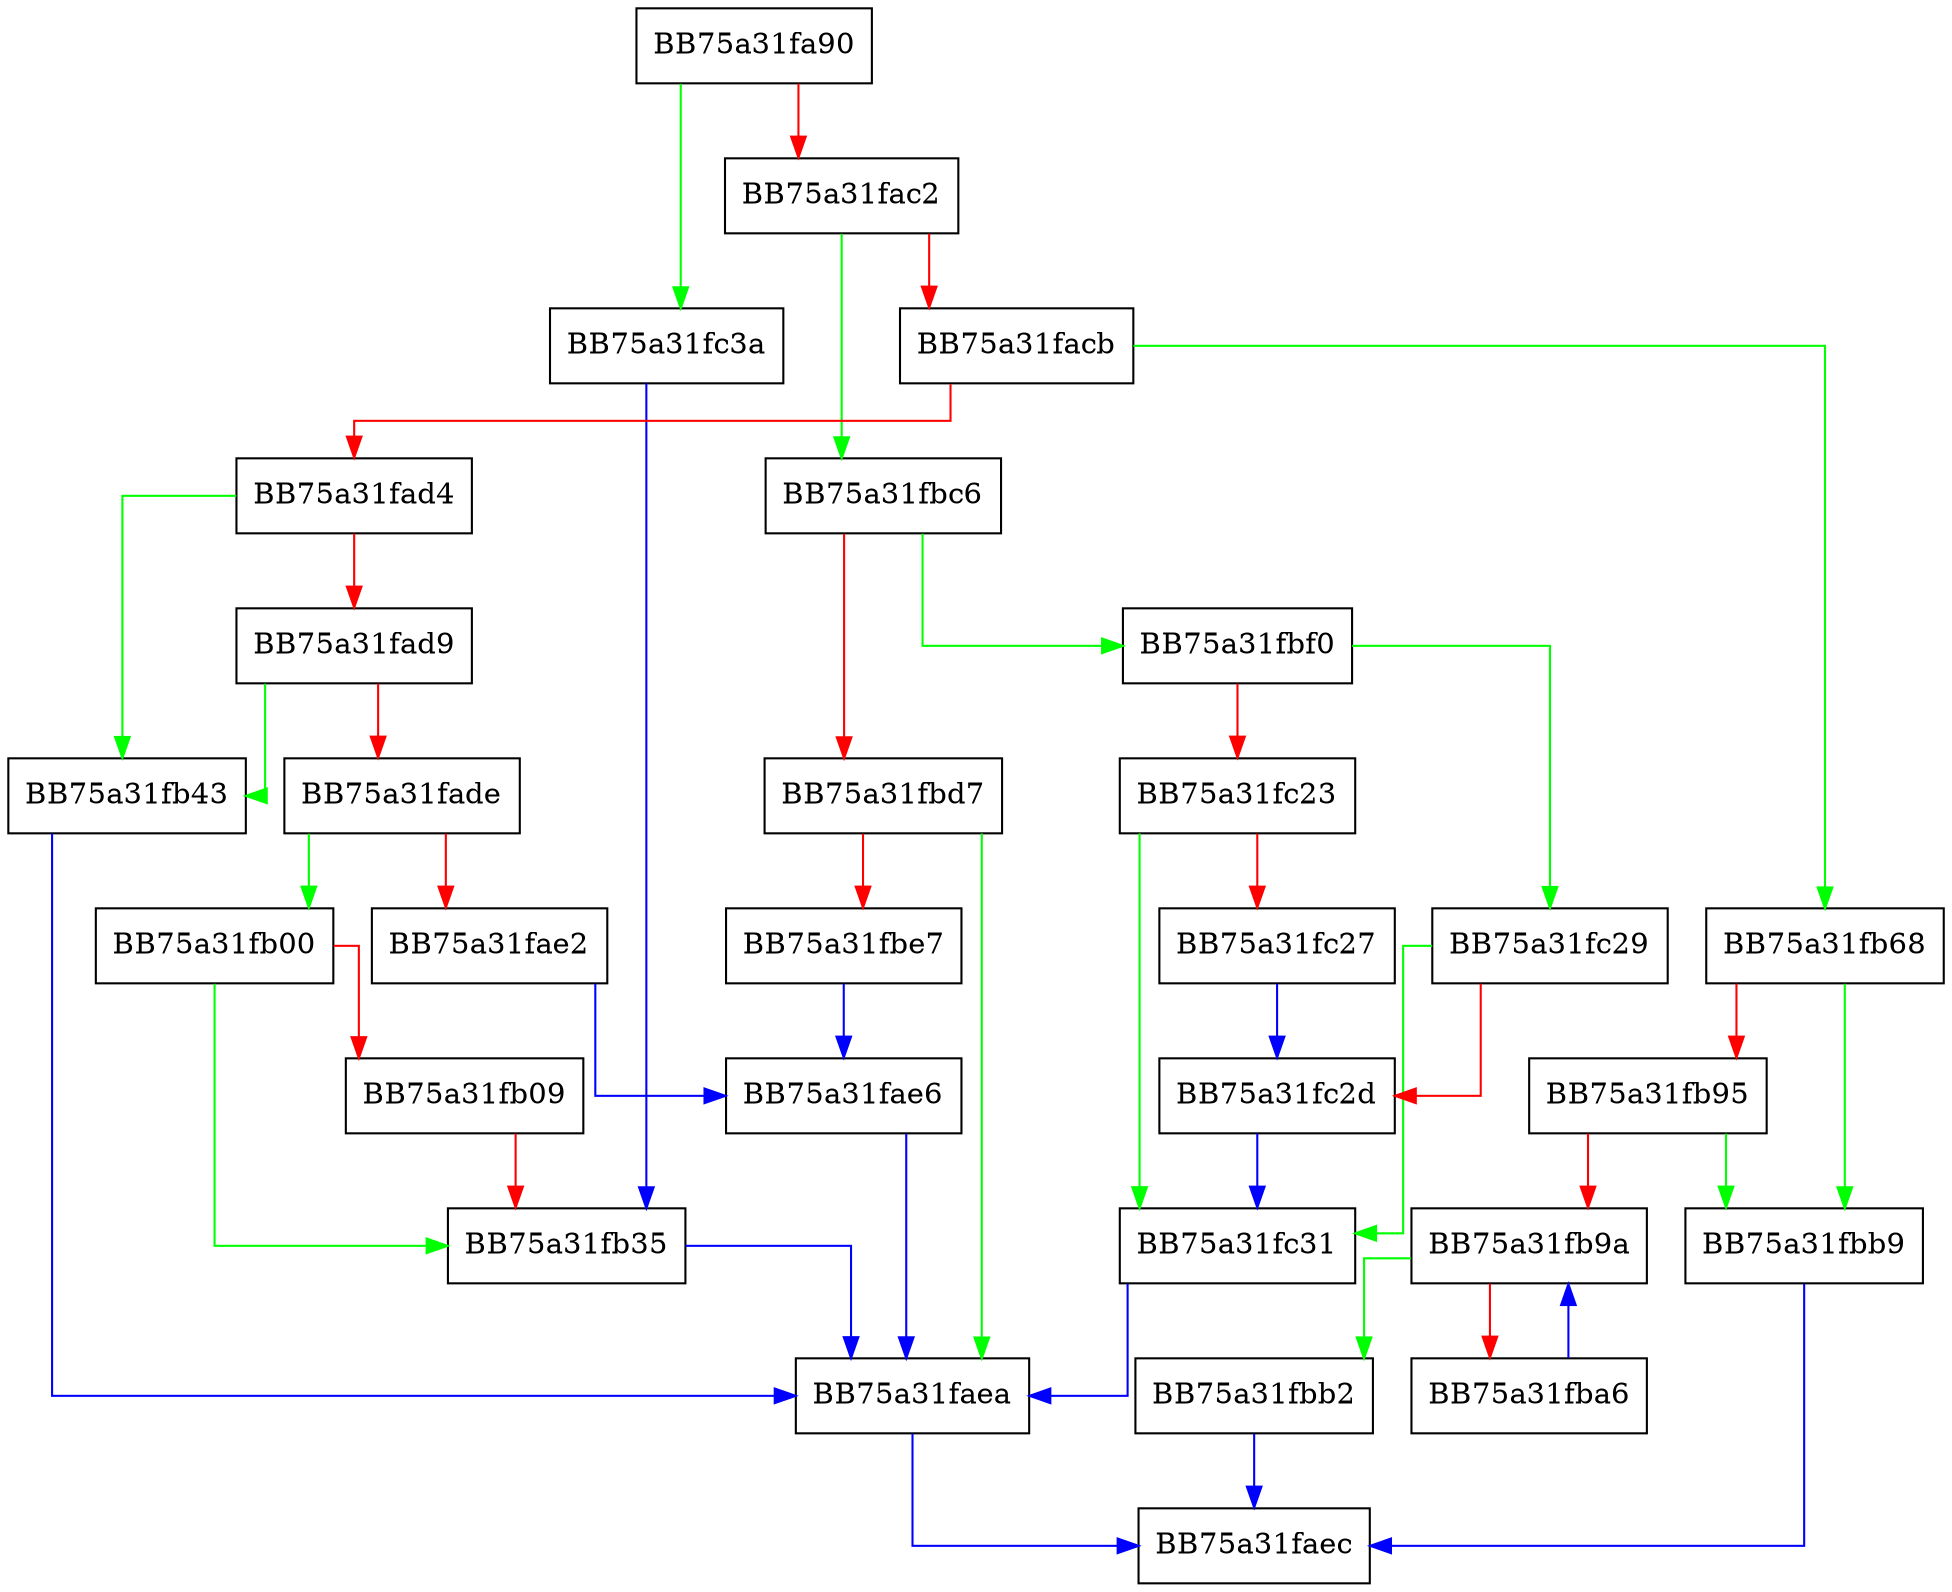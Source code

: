 digraph match_startmark {
  node [shape="box"];
  graph [splines=ortho];
  BB75a31fa90 -> BB75a31fc3a [color="green"];
  BB75a31fa90 -> BB75a31fac2 [color="red"];
  BB75a31fac2 -> BB75a31fbc6 [color="green"];
  BB75a31fac2 -> BB75a31facb [color="red"];
  BB75a31facb -> BB75a31fb68 [color="green"];
  BB75a31facb -> BB75a31fad4 [color="red"];
  BB75a31fad4 -> BB75a31fb43 [color="green"];
  BB75a31fad4 -> BB75a31fad9 [color="red"];
  BB75a31fad9 -> BB75a31fb43 [color="green"];
  BB75a31fad9 -> BB75a31fade [color="red"];
  BB75a31fade -> BB75a31fb00 [color="green"];
  BB75a31fade -> BB75a31fae2 [color="red"];
  BB75a31fae2 -> BB75a31fae6 [color="blue"];
  BB75a31fae6 -> BB75a31faea [color="blue"];
  BB75a31faea -> BB75a31faec [color="blue"];
  BB75a31fb00 -> BB75a31fb35 [color="green"];
  BB75a31fb00 -> BB75a31fb09 [color="red"];
  BB75a31fb09 -> BB75a31fb35 [color="red"];
  BB75a31fb35 -> BB75a31faea [color="blue"];
  BB75a31fb43 -> BB75a31faea [color="blue"];
  BB75a31fb68 -> BB75a31fbb9 [color="green"];
  BB75a31fb68 -> BB75a31fb95 [color="red"];
  BB75a31fb95 -> BB75a31fbb9 [color="green"];
  BB75a31fb95 -> BB75a31fb9a [color="red"];
  BB75a31fb9a -> BB75a31fbb2 [color="green"];
  BB75a31fb9a -> BB75a31fba6 [color="red"];
  BB75a31fba6 -> BB75a31fb9a [color="blue"];
  BB75a31fbb2 -> BB75a31faec [color="blue"];
  BB75a31fbb9 -> BB75a31faec [color="blue"];
  BB75a31fbc6 -> BB75a31fbf0 [color="green"];
  BB75a31fbc6 -> BB75a31fbd7 [color="red"];
  BB75a31fbd7 -> BB75a31faea [color="green"];
  BB75a31fbd7 -> BB75a31fbe7 [color="red"];
  BB75a31fbe7 -> BB75a31fae6 [color="blue"];
  BB75a31fbf0 -> BB75a31fc29 [color="green"];
  BB75a31fbf0 -> BB75a31fc23 [color="red"];
  BB75a31fc23 -> BB75a31fc31 [color="green"];
  BB75a31fc23 -> BB75a31fc27 [color="red"];
  BB75a31fc27 -> BB75a31fc2d [color="blue"];
  BB75a31fc29 -> BB75a31fc31 [color="green"];
  BB75a31fc29 -> BB75a31fc2d [color="red"];
  BB75a31fc2d -> BB75a31fc31 [color="blue"];
  BB75a31fc31 -> BB75a31faea [color="blue"];
  BB75a31fc3a -> BB75a31fb35 [color="blue"];
}